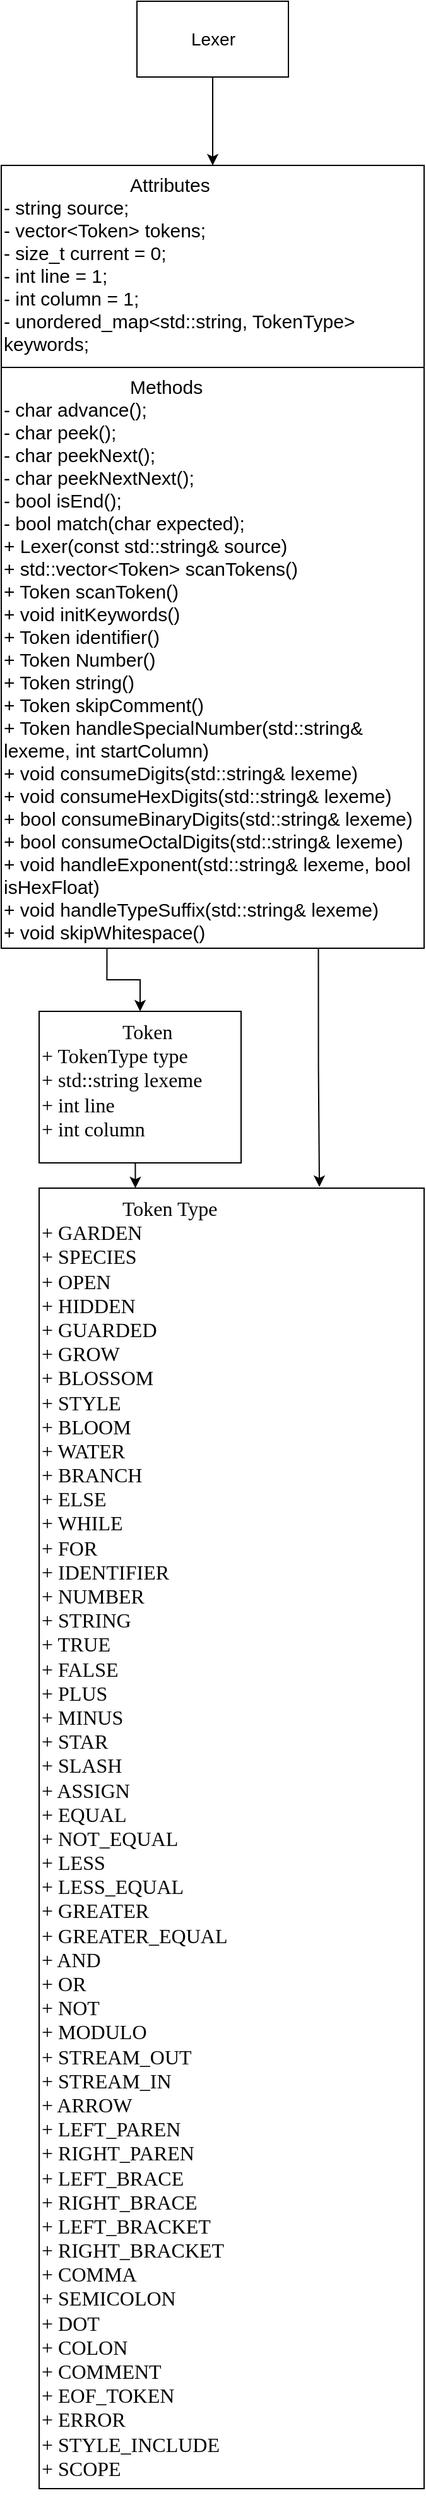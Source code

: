 <mxfile version="26.2.14">
  <diagram name="Trang-1" id="ae18-4LUJwS0NWcRIFIJ">
    <mxGraphModel grid="1" page="1" gridSize="10" guides="1" tooltips="1" connect="1" arrows="1" fold="1" pageScale="1" pageWidth="827" pageHeight="1169" math="0" shadow="0">
      <root>
        <mxCell id="0" />
        <mxCell id="1" parent="0" />
        <mxCell id="i1gnTmM2DgrWp9bDKEA0-6" style="edgeStyle=orthogonalEdgeStyle;rounded=0;orthogonalLoop=1;jettySize=auto;html=1;exitX=0.5;exitY=1;exitDx=0;exitDy=0;" edge="1" parent="1" source="i1gnTmM2DgrWp9bDKEA0-1" target="i1gnTmM2DgrWp9bDKEA0-4">
          <mxGeometry relative="1" as="geometry" />
        </mxCell>
        <mxCell id="i1gnTmM2DgrWp9bDKEA0-1" value="Lexer" style="rounded=0;whiteSpace=wrap;html=1;spacing=2;fontSize=14;" vertex="1" parent="1">
          <mxGeometry x="392.5" y="60" width="120" height="60" as="geometry" />
        </mxCell>
        <mxCell id="i1gnTmM2DgrWp9bDKEA0-4" value="&lt;font style=&quot;font-size: 15px;&quot;&gt;&lt;span style=&quot;white-space: pre;&quot;&gt;&#x9;&lt;/span&gt;&lt;span style=&quot;white-space: pre;&quot;&gt;&#x9;&lt;/span&gt;&lt;span style=&quot;white-space: pre;&quot;&gt;&#x9;&lt;/span&gt;Attributes&lt;/font&gt;&lt;div&gt;&lt;div&gt;&lt;font style=&quot;font-size: 15px;&quot;&gt;- string source;&lt;/font&gt;&lt;/div&gt;&lt;div&gt;&lt;span style=&quot;background-color: transparent; color: light-dark(rgb(0, 0, 0), rgb(255, 255, 255));&quot;&gt;&lt;font style=&quot;font-size: 15px;&quot;&gt;- vector&amp;lt;Token&amp;gt; tokens;&lt;/font&gt;&lt;/span&gt;&lt;/div&gt;&lt;div&gt;&lt;font style=&quot;font-size: 15px;&quot;&gt;- size_t current = 0;&lt;/font&gt;&lt;/div&gt;&lt;div&gt;&lt;font style=&quot;font-size: 15px;&quot;&gt;- int line = 1;&lt;/font&gt;&lt;/div&gt;&lt;div&gt;&lt;font style=&quot;font-size: 15px;&quot;&gt;- int column = 1;&lt;/font&gt;&lt;/div&gt;&lt;div&gt;&lt;span style=&quot;background-color: transparent; color: light-dark(rgb(0, 0, 0), rgb(255, 255, 255));&quot;&gt;&lt;font style=&quot;font-size: 15px;&quot;&gt;- unordered_map&amp;lt;std::string, TokenType&amp;gt; keywords;&lt;/font&gt;&lt;/span&gt;&lt;/div&gt;&lt;div&gt;&lt;br&gt;&lt;/div&gt;&lt;/div&gt;" style="rounded=0;whiteSpace=wrap;html=1;align=left;verticalAlign=top;" vertex="1" parent="1">
          <mxGeometry x="285" y="190" width="335" height="160" as="geometry" />
        </mxCell>
        <mxCell id="JUTmXSow0jtnc5TVdDrJ-8" style="edgeStyle=orthogonalEdgeStyle;rounded=0;orthogonalLoop=1;jettySize=auto;html=1;exitX=0.25;exitY=1;exitDx=0;exitDy=0;entryX=0.5;entryY=0;entryDx=0;entryDy=0;" edge="1" parent="1" source="i1gnTmM2DgrWp9bDKEA0-5" target="JUTmXSow0jtnc5TVdDrJ-2">
          <mxGeometry relative="1" as="geometry" />
        </mxCell>
        <mxCell id="i1gnTmM2DgrWp9bDKEA0-5" value="&lt;font style=&quot;font-size: 15px;&quot;&gt;&lt;span style=&quot;white-space: pre;&quot;&gt;&#x9;&lt;/span&gt;&lt;span style=&quot;white-space: pre;&quot;&gt;&#x9;&lt;/span&gt;&lt;span style=&quot;white-space: pre;&quot;&gt;&#x9;&lt;/span&gt;Methods&lt;/font&gt;&lt;div&gt;&lt;div&gt;&lt;div&gt;&lt;span style=&quot;font-size: 15px;&quot;&gt;- char advance();&lt;/span&gt;&lt;/div&gt;&lt;div&gt;&lt;span style=&quot;font-size: 15px;&quot;&gt;- char peek();&lt;/span&gt;&lt;/div&gt;&lt;div&gt;&lt;span style=&quot;font-size: 15px;&quot;&gt;- char peekNext();&lt;/span&gt;&lt;/div&gt;&lt;div&gt;&lt;span style=&quot;font-size: 15px;&quot;&gt;- char peekNextNext();&lt;/span&gt;&lt;/div&gt;&lt;div&gt;&lt;span style=&quot;font-size: 15px;&quot;&gt;- bool isEnd();&lt;/span&gt;&lt;/div&gt;&lt;div&gt;&lt;span style=&quot;font-size: 15px;&quot;&gt;- bool match(char expected);&lt;/span&gt;&lt;/div&gt;&lt;/div&gt;&lt;/div&gt;&lt;div&gt;&lt;div style=&quot;&quot;&gt;&lt;span style=&quot;font-size: 15px;&quot;&gt;+ Lexer(const std::string&amp;amp; source)&lt;/span&gt;&lt;/div&gt;&lt;div style=&quot;&quot;&gt;&lt;span style=&quot;font-size: 15px;&quot;&gt;+ std::vector&amp;lt;Token&amp;gt; scanTokens()&lt;/span&gt;&lt;/div&gt;&lt;div style=&quot;&quot;&gt;&lt;span style=&quot;font-size: 15px;&quot;&gt;+ Token scanToken()&lt;/span&gt;&lt;/div&gt;&lt;div style=&quot;&quot;&gt;&lt;span style=&quot;font-size: 15px;&quot;&gt;+ void initKeywords()&lt;/span&gt;&lt;/div&gt;&lt;div style=&quot;&quot;&gt;&lt;span style=&quot;font-size: 15px;&quot;&gt;+ Token identifier()&lt;/span&gt;&lt;/div&gt;&lt;div style=&quot;&quot;&gt;&lt;span style=&quot;font-size: 15px;&quot;&gt;+ Token Number()&lt;/span&gt;&lt;/div&gt;&lt;div style=&quot;&quot;&gt;&lt;span style=&quot;font-size: 15px;&quot;&gt;+ Token string()&lt;/span&gt;&lt;/div&gt;&lt;div style=&quot;&quot;&gt;&lt;span style=&quot;font-size: 15px;&quot;&gt;+ Token skipComment()&lt;/span&gt;&lt;/div&gt;&lt;div style=&quot;&quot;&gt;&lt;span style=&quot;font-size: 15px;&quot;&gt;+ Token handleSpecialNumber(std::string&amp;amp; lexeme, int startColumn)&lt;/span&gt;&lt;/div&gt;&lt;div style=&quot;&quot;&gt;&lt;span style=&quot;font-size: 15px;&quot;&gt;+ void consumeDigits(std::string&amp;amp; lexeme)&lt;/span&gt;&lt;/div&gt;&lt;div style=&quot;&quot;&gt;&lt;span style=&quot;font-size: 15px;&quot;&gt;+ void consumeHexDigits(std::string&amp;amp; lexeme)&lt;/span&gt;&lt;/div&gt;&lt;div style=&quot;&quot;&gt;&lt;span style=&quot;font-size: 15px;&quot;&gt;+ bool consumeBinaryDigits(std::string&amp;amp; lexeme)&lt;/span&gt;&lt;/div&gt;&lt;div style=&quot;&quot;&gt;&lt;span style=&quot;font-size: 15px;&quot;&gt;+ bool consumeOctalDigits(std::string&amp;amp; lexeme)&lt;/span&gt;&lt;/div&gt;&lt;div style=&quot;&quot;&gt;&lt;span style=&quot;font-size: 15px;&quot;&gt;+ void handleExponent(std::string&amp;amp; lexeme, bool isHexFloat)&lt;/span&gt;&lt;/div&gt;&lt;div style=&quot;&quot;&gt;&lt;span style=&quot;font-size: 15px;&quot;&gt;+ void handleTypeSuffix(std::string&amp;amp; lexeme)&lt;/span&gt;&lt;/div&gt;&lt;div style=&quot;&quot;&gt;&lt;span style=&quot;font-size: 15px;&quot;&gt;+ void skipWhitespace()&lt;/span&gt;&lt;/div&gt;&lt;div style=&quot;font-size: 15px;&quot;&gt;&lt;br&gt;&lt;/div&gt;&lt;/div&gt;" style="rounded=0;whiteSpace=wrap;html=1;align=left;verticalAlign=top;" vertex="1" parent="1">
          <mxGeometry x="285" y="350" width="335" height="460" as="geometry" />
        </mxCell>
        <mxCell id="JUTmXSow0jtnc5TVdDrJ-9" style="edgeStyle=orthogonalEdgeStyle;rounded=0;orthogonalLoop=1;jettySize=auto;html=1;exitX=0.5;exitY=1;exitDx=0;exitDy=0;entryX=0.25;entryY=0;entryDx=0;entryDy=0;" edge="1" parent="1" source="JUTmXSow0jtnc5TVdDrJ-2" target="JUTmXSow0jtnc5TVdDrJ-3">
          <mxGeometry relative="1" as="geometry" />
        </mxCell>
        <mxCell id="JUTmXSow0jtnc5TVdDrJ-2" value="&lt;font face=&quot;Times New Roman&quot; style=&quot;font-size: 16px;&quot;&gt;&lt;span style=&quot;white-space: pre;&quot;&gt;&#x9;&lt;/span&gt;&lt;span style=&quot;white-space: pre;&quot;&gt;&#x9;&lt;/span&gt;Token&lt;/font&gt;&lt;div&gt;&lt;div&gt;&lt;font face=&quot;Times New Roman&quot; style=&quot;font-size: 16px;&quot;&gt;+ TokenType type&lt;/font&gt;&lt;/div&gt;&lt;div&gt;&lt;font face=&quot;Times New Roman&quot; style=&quot;font-size: 16px;&quot;&gt;+ std::string lexeme&lt;/font&gt;&lt;/div&gt;&lt;div&gt;&lt;font face=&quot;Times New Roman&quot; style=&quot;font-size: 16px;&quot;&gt;+ int line&lt;/font&gt;&lt;/div&gt;&lt;div&gt;&lt;font face=&quot;Times New Roman&quot; style=&quot;font-size: 16px;&quot;&gt;+ int column&lt;/font&gt;&lt;/div&gt;&lt;/div&gt;&lt;div&gt;&lt;br&gt;&lt;/div&gt;" style="rounded=0;whiteSpace=wrap;html=1;align=left;verticalAlign=top;" vertex="1" parent="1">
          <mxGeometry x="315" y="860" width="160" height="120" as="geometry" />
        </mxCell>
        <mxCell id="JUTmXSow0jtnc5TVdDrJ-3" value="&lt;font face=&quot;Times New Roman&quot; style=&quot;font-size: 16px;&quot;&gt;&lt;span style=&quot;white-space: pre;&quot;&gt;&#x9;&lt;/span&gt;&lt;span style=&quot;white-space: pre;&quot;&gt;&#x9;&lt;/span&gt;Token Type&lt;/font&gt;&lt;div&gt;&lt;div&gt;&lt;div&gt;&lt;font face=&quot;Times New Roman&quot;&gt;&lt;span style=&quot;font-size: 16px;&quot;&gt;+ GARDEN&lt;/span&gt;&lt;/font&gt;&lt;/div&gt;&lt;div&gt;&lt;font face=&quot;Times New Roman&quot;&gt;&lt;span style=&quot;font-size: 16px;&quot;&gt;+ SPECIES&lt;/span&gt;&lt;/font&gt;&lt;/div&gt;&lt;div&gt;&lt;font face=&quot;Times New Roman&quot;&gt;&lt;span style=&quot;font-size: 16px;&quot;&gt;+ OPEN&lt;/span&gt;&lt;/font&gt;&lt;/div&gt;&lt;div&gt;&lt;font face=&quot;Times New Roman&quot;&gt;&lt;span style=&quot;font-size: 16px;&quot;&gt;+ HIDDEN&lt;/span&gt;&lt;/font&gt;&lt;/div&gt;&lt;div&gt;&lt;font face=&quot;Times New Roman&quot;&gt;&lt;span style=&quot;font-size: 16px;&quot;&gt;+ GUARDED&lt;/span&gt;&lt;/font&gt;&lt;/div&gt;&lt;div&gt;&lt;font face=&quot;Times New Roman&quot;&gt;&lt;span style=&quot;font-size: 16px;&quot;&gt;+ GROW&lt;/span&gt;&lt;/font&gt;&lt;/div&gt;&lt;div&gt;&lt;font face=&quot;Times New Roman&quot;&gt;&lt;span style=&quot;font-size: 16px;&quot;&gt;+ BLOSSOM&lt;/span&gt;&lt;/font&gt;&lt;/div&gt;&lt;div&gt;&lt;font face=&quot;Times New Roman&quot;&gt;&lt;span style=&quot;font-size: 16px;&quot;&gt;+ STYLE&lt;/span&gt;&lt;/font&gt;&lt;/div&gt;&lt;div&gt;&lt;font face=&quot;Times New Roman&quot;&gt;&lt;span style=&quot;font-size: 16px;&quot;&gt;+ BLOOM&lt;/span&gt;&lt;/font&gt;&lt;/div&gt;&lt;div&gt;&lt;font face=&quot;Times New Roman&quot;&gt;&lt;span style=&quot;font-size: 16px;&quot;&gt;+ WATER&lt;/span&gt;&lt;/font&gt;&lt;/div&gt;&lt;div&gt;&lt;font face=&quot;Times New Roman&quot;&gt;&lt;span style=&quot;font-size: 16px;&quot;&gt;+ BRANCH&lt;/span&gt;&lt;/font&gt;&lt;/div&gt;&lt;div&gt;&lt;font face=&quot;Times New Roman&quot;&gt;&lt;span style=&quot;font-size: 16px;&quot;&gt;+ ELSE&lt;/span&gt;&lt;/font&gt;&lt;/div&gt;&lt;div&gt;&lt;font face=&quot;Times New Roman&quot;&gt;&lt;span style=&quot;font-size: 16px;&quot;&gt;+ WHILE&lt;/span&gt;&lt;/font&gt;&lt;/div&gt;&lt;div&gt;&lt;font face=&quot;Times New Roman&quot;&gt;&lt;span style=&quot;font-size: 16px;&quot;&gt;+ FOR&lt;/span&gt;&lt;/font&gt;&lt;/div&gt;&lt;div&gt;&lt;font face=&quot;Times New Roman&quot;&gt;&lt;span style=&quot;font-size: 16px;&quot;&gt;+ IDENTIFIER&lt;/span&gt;&lt;/font&gt;&lt;/div&gt;&lt;div&gt;&lt;font face=&quot;Times New Roman&quot;&gt;&lt;span style=&quot;font-size: 16px;&quot;&gt;+ NUMBER&lt;/span&gt;&lt;/font&gt;&lt;/div&gt;&lt;div&gt;&lt;font face=&quot;Times New Roman&quot;&gt;&lt;span style=&quot;font-size: 16px;&quot;&gt;+ STRING&lt;/span&gt;&lt;/font&gt;&lt;/div&gt;&lt;div&gt;&lt;font face=&quot;Times New Roman&quot;&gt;&lt;span style=&quot;font-size: 16px;&quot;&gt;+ TRUE&lt;/span&gt;&lt;/font&gt;&lt;/div&gt;&lt;div&gt;&lt;font face=&quot;Times New Roman&quot;&gt;&lt;span style=&quot;font-size: 16px;&quot;&gt;+ FALSE&lt;/span&gt;&lt;/font&gt;&lt;/div&gt;&lt;div&gt;&lt;font face=&quot;Times New Roman&quot;&gt;&lt;span style=&quot;font-size: 16px;&quot;&gt;+ PLUS&lt;/span&gt;&lt;/font&gt;&lt;/div&gt;&lt;div&gt;&lt;font face=&quot;Times New Roman&quot;&gt;&lt;span style=&quot;font-size: 16px;&quot;&gt;+ MINUS&lt;/span&gt;&lt;/font&gt;&lt;/div&gt;&lt;div&gt;&lt;font face=&quot;Times New Roman&quot;&gt;&lt;span style=&quot;font-size: 16px;&quot;&gt;+ STAR&lt;/span&gt;&lt;/font&gt;&lt;/div&gt;&lt;div&gt;&lt;font face=&quot;Times New Roman&quot;&gt;&lt;span style=&quot;font-size: 16px;&quot;&gt;+ SLASH&lt;/span&gt;&lt;/font&gt;&lt;/div&gt;&lt;div&gt;&lt;font face=&quot;Times New Roman&quot;&gt;&lt;span style=&quot;font-size: 16px;&quot;&gt;+ ASSIGN&lt;/span&gt;&lt;/font&gt;&lt;/div&gt;&lt;div&gt;&lt;font face=&quot;Times New Roman&quot;&gt;&lt;span style=&quot;font-size: 16px;&quot;&gt;+ EQUAL&lt;/span&gt;&lt;/font&gt;&lt;/div&gt;&lt;div&gt;&lt;font face=&quot;Times New Roman&quot;&gt;&lt;span style=&quot;font-size: 16px;&quot;&gt;+ NOT_EQUAL&lt;/span&gt;&lt;/font&gt;&lt;/div&gt;&lt;div&gt;&lt;font face=&quot;Times New Roman&quot;&gt;&lt;span style=&quot;font-size: 16px;&quot;&gt;+ LESS&lt;/span&gt;&lt;/font&gt;&lt;/div&gt;&lt;div&gt;&lt;font face=&quot;Times New Roman&quot;&gt;&lt;span style=&quot;font-size: 16px;&quot;&gt;+ LESS_EQUAL&lt;/span&gt;&lt;/font&gt;&lt;/div&gt;&lt;div&gt;&lt;font face=&quot;Times New Roman&quot;&gt;&lt;span style=&quot;font-size: 16px;&quot;&gt;+ GREATER&lt;/span&gt;&lt;/font&gt;&lt;/div&gt;&lt;div&gt;&lt;font face=&quot;Times New Roman&quot;&gt;&lt;span style=&quot;font-size: 16px;&quot;&gt;+ GREATER_EQUAL&lt;/span&gt;&lt;/font&gt;&lt;/div&gt;&lt;div&gt;&lt;font face=&quot;Times New Roman&quot;&gt;&lt;span style=&quot;font-size: 16px;&quot;&gt;+ AND&lt;/span&gt;&lt;/font&gt;&lt;/div&gt;&lt;div&gt;&lt;font face=&quot;Times New Roman&quot;&gt;&lt;span style=&quot;font-size: 16px;&quot;&gt;+ OR&lt;/span&gt;&lt;/font&gt;&lt;/div&gt;&lt;div&gt;&lt;font face=&quot;Times New Roman&quot;&gt;&lt;span style=&quot;font-size: 16px;&quot;&gt;+ NOT&lt;/span&gt;&lt;/font&gt;&lt;/div&gt;&lt;div&gt;&lt;font face=&quot;Times New Roman&quot;&gt;&lt;span style=&quot;font-size: 16px;&quot;&gt;+ MODULO&lt;/span&gt;&lt;/font&gt;&lt;/div&gt;&lt;div&gt;&lt;font face=&quot;Times New Roman&quot;&gt;&lt;span style=&quot;font-size: 16px;&quot;&gt;+ STREAM_OUT&lt;/span&gt;&lt;/font&gt;&lt;/div&gt;&lt;div&gt;&lt;font face=&quot;Times New Roman&quot;&gt;&lt;span style=&quot;font-size: 16px;&quot;&gt;+ STREAM_IN&lt;/span&gt;&lt;/font&gt;&lt;/div&gt;&lt;div&gt;&lt;font face=&quot;Times New Roman&quot;&gt;&lt;span style=&quot;font-size: 16px;&quot;&gt;+ ARROW&lt;/span&gt;&lt;/font&gt;&lt;/div&gt;&lt;div&gt;&lt;font face=&quot;Times New Roman&quot;&gt;&lt;span style=&quot;font-size: 16px;&quot;&gt;+ LEFT_PAREN&lt;/span&gt;&lt;/font&gt;&lt;/div&gt;&lt;div&gt;&lt;font face=&quot;Times New Roman&quot;&gt;&lt;span style=&quot;font-size: 16px;&quot;&gt;+ RIGHT_PAREN&lt;/span&gt;&lt;/font&gt;&lt;/div&gt;&lt;div&gt;&lt;font face=&quot;Times New Roman&quot;&gt;&lt;span style=&quot;font-size: 16px;&quot;&gt;+ LEFT_BRACE&lt;/span&gt;&lt;/font&gt;&lt;/div&gt;&lt;div&gt;&lt;font face=&quot;Times New Roman&quot;&gt;&lt;span style=&quot;font-size: 16px;&quot;&gt;+ RIGHT_BRACE&lt;/span&gt;&lt;/font&gt;&lt;/div&gt;&lt;div&gt;&lt;font face=&quot;Times New Roman&quot;&gt;&lt;span style=&quot;font-size: 16px;&quot;&gt;+ LEFT_BRACKET&lt;/span&gt;&lt;/font&gt;&lt;/div&gt;&lt;div&gt;&lt;font face=&quot;Times New Roman&quot;&gt;&lt;span style=&quot;font-size: 16px;&quot;&gt;+ RIGHT_BRACKET&lt;/span&gt;&lt;/font&gt;&lt;/div&gt;&lt;div&gt;&lt;font face=&quot;Times New Roman&quot;&gt;&lt;span style=&quot;font-size: 16px;&quot;&gt;+ COMMA&lt;/span&gt;&lt;/font&gt;&lt;/div&gt;&lt;div&gt;&lt;font face=&quot;Times New Roman&quot;&gt;&lt;span style=&quot;font-size: 16px;&quot;&gt;+ SEMICOLON&lt;/span&gt;&lt;/font&gt;&lt;/div&gt;&lt;div&gt;&lt;font face=&quot;Times New Roman&quot;&gt;&lt;span style=&quot;font-size: 16px;&quot;&gt;+ DOT&lt;/span&gt;&lt;/font&gt;&lt;/div&gt;&lt;div&gt;&lt;font face=&quot;Times New Roman&quot;&gt;&lt;span style=&quot;font-size: 16px;&quot;&gt;+ COLON&lt;/span&gt;&lt;/font&gt;&lt;/div&gt;&lt;div&gt;&lt;font face=&quot;Times New Roman&quot;&gt;&lt;span style=&quot;font-size: 16px;&quot;&gt;+ COMMENT&lt;/span&gt;&lt;/font&gt;&lt;/div&gt;&lt;div&gt;&lt;font face=&quot;Times New Roman&quot;&gt;&lt;span style=&quot;font-size: 16px;&quot;&gt;+ EOF_TOKEN&lt;/span&gt;&lt;/font&gt;&lt;/div&gt;&lt;div&gt;&lt;font face=&quot;Times New Roman&quot;&gt;&lt;span style=&quot;font-size: 16px;&quot;&gt;+ ERROR&lt;/span&gt;&lt;/font&gt;&lt;/div&gt;&lt;div&gt;&lt;font face=&quot;Times New Roman&quot;&gt;&lt;span style=&quot;font-size: 16px;&quot;&gt;+ STYLE_INCLUDE&lt;/span&gt;&lt;/font&gt;&lt;/div&gt;&lt;div&gt;&lt;font face=&quot;Times New Roman&quot;&gt;&lt;span style=&quot;font-size: 16px;&quot;&gt;+ SCOPE&lt;/span&gt;&lt;/font&gt;&lt;/div&gt;&lt;/div&gt;&lt;/div&gt;&lt;div&gt;&lt;br&gt;&lt;/div&gt;" style="rounded=0;whiteSpace=wrap;html=1;align=left;verticalAlign=top;" vertex="1" parent="1">
          <mxGeometry x="315" y="1000" width="305" height="1030" as="geometry" />
        </mxCell>
        <mxCell id="JUTmXSow0jtnc5TVdDrJ-7" style="edgeStyle=orthogonalEdgeStyle;rounded=0;orthogonalLoop=1;jettySize=auto;html=1;exitX=0.75;exitY=1;exitDx=0;exitDy=0;entryX=0.728;entryY=-0.001;entryDx=0;entryDy=0;entryPerimeter=0;" edge="1" parent="1" source="i1gnTmM2DgrWp9bDKEA0-5" target="JUTmXSow0jtnc5TVdDrJ-3">
          <mxGeometry relative="1" as="geometry" />
        </mxCell>
      </root>
    </mxGraphModel>
  </diagram>
</mxfile>
